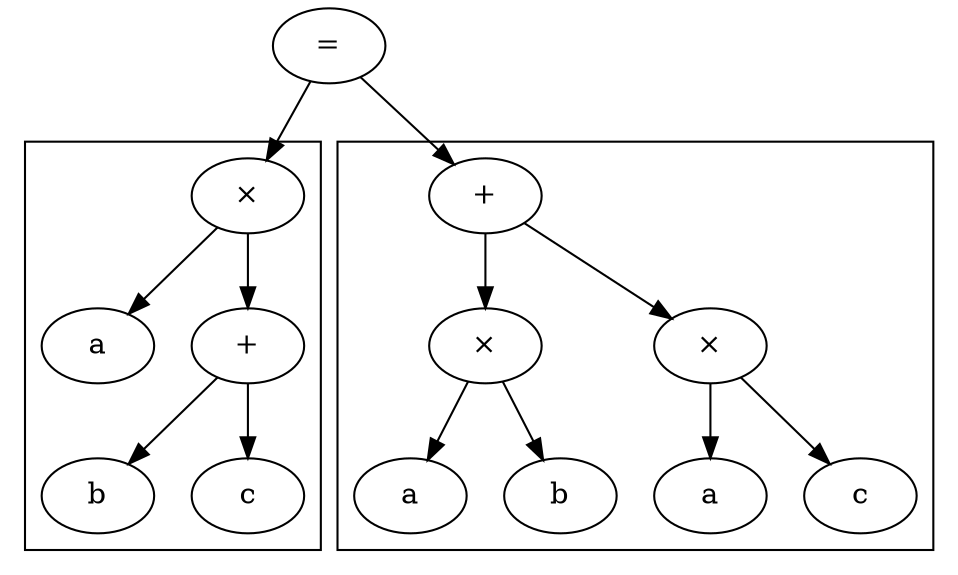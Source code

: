 strict digraph distrib1 {
compound=true;
eq [label="="];
mult1, mult2, mult3 [label="&times;",ordering=out];
plus1, plus2 [label="+",ordering=out];
a1, a2, a3 [label="a"];
b1, b2 [label="b"];
c1, c2 [label="c"];

eq -> {mult1, plus2};

subgraph cluster0 {
mult1 -> a1;
mult1 -> plus1 -> {b1, c1};
}

subgraph cluster1 {
plus2 -> {mult2, mult3};
mult2 -> {a2, b2};
mult3 -> {a3, c2};
}
}